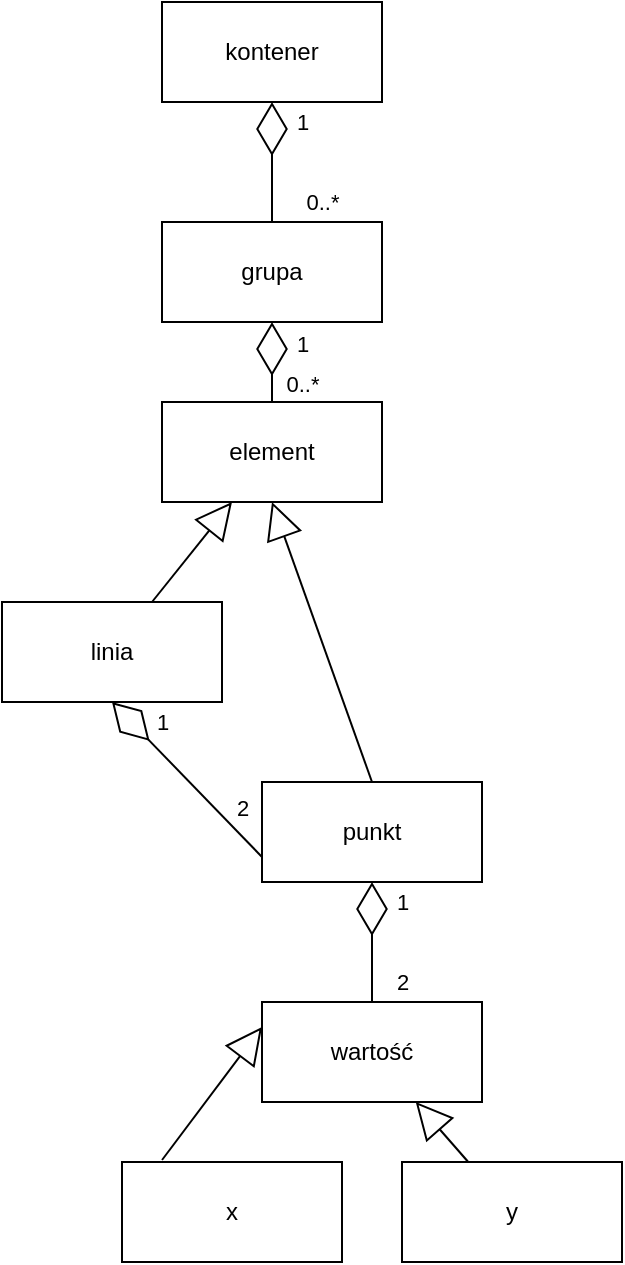 <mxfile version="23.1.6" type="device">
  <diagram name="Strona-1" id="rWX7R47ONU0Rq0yVM7z7">
    <mxGraphModel dx="491" dy="513" grid="1" gridSize="10" guides="1" tooltips="1" connect="1" arrows="1" fold="1" page="1" pageScale="1" pageWidth="827" pageHeight="1169" math="0" shadow="0">
      <root>
        <mxCell id="0" />
        <mxCell id="1" parent="0" />
        <mxCell id="V0lXo7mVcljR3V9YqyWt-1" value="kontener" style="html=1;whiteSpace=wrap;" vertex="1" parent="1">
          <mxGeometry x="320" y="120" width="110" height="50" as="geometry" />
        </mxCell>
        <mxCell id="V0lXo7mVcljR3V9YqyWt-2" value="grupa" style="html=1;whiteSpace=wrap;" vertex="1" parent="1">
          <mxGeometry x="320" y="230" width="110" height="50" as="geometry" />
        </mxCell>
        <mxCell id="V0lXo7mVcljR3V9YqyWt-4" value="element" style="html=1;whiteSpace=wrap;" vertex="1" parent="1">
          <mxGeometry x="320" y="320" width="110" height="50" as="geometry" />
        </mxCell>
        <mxCell id="V0lXo7mVcljR3V9YqyWt-5" value="linia" style="html=1;whiteSpace=wrap;" vertex="1" parent="1">
          <mxGeometry x="240" y="420" width="110" height="50" as="geometry" />
        </mxCell>
        <mxCell id="V0lXo7mVcljR3V9YqyWt-6" value="punkt" style="html=1;whiteSpace=wrap;" vertex="1" parent="1">
          <mxGeometry x="370" y="510" width="110" height="50" as="geometry" />
        </mxCell>
        <mxCell id="V0lXo7mVcljR3V9YqyWt-7" value="" style="endArrow=diamondThin;endFill=0;endSize=24;html=1;rounded=0;exitX=0.5;exitY=0;exitDx=0;exitDy=0;" edge="1" parent="1" source="V0lXo7mVcljR3V9YqyWt-2" target="V0lXo7mVcljR3V9YqyWt-1">
          <mxGeometry width="160" relative="1" as="geometry">
            <mxPoint x="280" y="380" as="sourcePoint" />
            <mxPoint x="440" y="380" as="targetPoint" />
          </mxGeometry>
        </mxCell>
        <mxCell id="V0lXo7mVcljR3V9YqyWt-13" value="0..*" style="edgeLabel;html=1;align=center;verticalAlign=middle;resizable=0;points=[];" vertex="1" connectable="0" parent="V0lXo7mVcljR3V9YqyWt-7">
          <mxGeometry x="0.267" y="-2" relative="1" as="geometry">
            <mxPoint x="23" y="28" as="offset" />
          </mxGeometry>
        </mxCell>
        <mxCell id="V0lXo7mVcljR3V9YqyWt-26" value="1" style="edgeLabel;html=1;align=center;verticalAlign=middle;resizable=0;points=[];" vertex="1" connectable="0" parent="V0lXo7mVcljR3V9YqyWt-7">
          <mxGeometry x="0.502" relative="1" as="geometry">
            <mxPoint x="15" y="-5" as="offset" />
          </mxGeometry>
        </mxCell>
        <mxCell id="V0lXo7mVcljR3V9YqyWt-8" value="" style="endArrow=diamondThin;endFill=0;endSize=24;html=1;rounded=0;entryX=0.5;entryY=1;entryDx=0;entryDy=0;" edge="1" parent="1" source="V0lXo7mVcljR3V9YqyWt-4" target="V0lXo7mVcljR3V9YqyWt-2">
          <mxGeometry width="160" relative="1" as="geometry">
            <mxPoint x="510" y="360" as="sourcePoint" />
            <mxPoint x="510" y="300" as="targetPoint" />
          </mxGeometry>
        </mxCell>
        <mxCell id="V0lXo7mVcljR3V9YqyWt-27" value="1" style="edgeLabel;html=1;align=center;verticalAlign=middle;resizable=0;points=[];" vertex="1" connectable="0" parent="V0lXo7mVcljR3V9YqyWt-8">
          <mxGeometry x="0.271" y="-1" relative="1" as="geometry">
            <mxPoint x="14" y="-4" as="offset" />
          </mxGeometry>
        </mxCell>
        <mxCell id="V0lXo7mVcljR3V9YqyWt-28" value="0..*" style="edgeLabel;html=1;align=center;verticalAlign=middle;resizable=0;points=[];" vertex="1" connectable="0" parent="V0lXo7mVcljR3V9YqyWt-8">
          <mxGeometry x="-0.074" y="-2" relative="1" as="geometry">
            <mxPoint x="13" y="9" as="offset" />
          </mxGeometry>
        </mxCell>
        <mxCell id="V0lXo7mVcljR3V9YqyWt-10" value="" style="endArrow=block;endSize=16;endFill=0;html=1;rounded=0;exitX=0.5;exitY=0;exitDx=0;exitDy=0;entryX=0.5;entryY=1;entryDx=0;entryDy=0;" edge="1" parent="1" source="V0lXo7mVcljR3V9YqyWt-6" target="V0lXo7mVcljR3V9YqyWt-4">
          <mxGeometry width="160" relative="1" as="geometry">
            <mxPoint x="410" y="492" as="sourcePoint" />
            <mxPoint x="480" y="398" as="targetPoint" />
          </mxGeometry>
        </mxCell>
        <mxCell id="V0lXo7mVcljR3V9YqyWt-12" value="" style="endArrow=block;endSize=16;endFill=0;html=1;rounded=0;" edge="1" parent="1" source="V0lXo7mVcljR3V9YqyWt-5" target="V0lXo7mVcljR3V9YqyWt-4">
          <mxGeometry width="160" relative="1" as="geometry">
            <mxPoint x="226" y="699" as="sourcePoint" />
            <mxPoint x="296" y="605" as="targetPoint" />
          </mxGeometry>
        </mxCell>
        <mxCell id="V0lXo7mVcljR3V9YqyWt-14" value="wartość" style="html=1;whiteSpace=wrap;" vertex="1" parent="1">
          <mxGeometry x="370" y="620" width="110" height="50" as="geometry" />
        </mxCell>
        <mxCell id="V0lXo7mVcljR3V9YqyWt-15" value="x" style="html=1;whiteSpace=wrap;" vertex="1" parent="1">
          <mxGeometry x="300" y="700" width="110" height="50" as="geometry" />
        </mxCell>
        <mxCell id="V0lXo7mVcljR3V9YqyWt-16" value="y" style="html=1;whiteSpace=wrap;" vertex="1" parent="1">
          <mxGeometry x="440" y="700" width="110" height="50" as="geometry" />
        </mxCell>
        <mxCell id="V0lXo7mVcljR3V9YqyWt-18" value="" style="endArrow=diamondThin;endFill=0;endSize=24;html=1;rounded=0;exitX=0.5;exitY=0;exitDx=0;exitDy=0;" edge="1" parent="1" source="V0lXo7mVcljR3V9YqyWt-14" target="V0lXo7mVcljR3V9YqyWt-6">
          <mxGeometry width="160" relative="1" as="geometry">
            <mxPoint x="345" y="610" as="sourcePoint" />
            <mxPoint x="505" y="610" as="targetPoint" />
          </mxGeometry>
        </mxCell>
        <mxCell id="V0lXo7mVcljR3V9YqyWt-22" value="2" style="edgeLabel;html=1;align=center;verticalAlign=middle;resizable=0;points=[];" vertex="1" connectable="0" parent="V0lXo7mVcljR3V9YqyWt-18">
          <mxGeometry x="0.33" y="-3" relative="1" as="geometry">
            <mxPoint x="12" y="30" as="offset" />
          </mxGeometry>
        </mxCell>
        <mxCell id="V0lXo7mVcljR3V9YqyWt-23" value="1" style="edgeLabel;html=1;align=center;verticalAlign=middle;resizable=0;points=[];" vertex="1" connectable="0" parent="V0lXo7mVcljR3V9YqyWt-18">
          <mxGeometry x="0.146" y="-4" relative="1" as="geometry">
            <mxPoint x="11" y="-16" as="offset" />
          </mxGeometry>
        </mxCell>
        <mxCell id="V0lXo7mVcljR3V9YqyWt-19" value="" style="endArrow=diamondThin;endFill=0;endSize=24;html=1;rounded=0;entryX=0.5;entryY=1;entryDx=0;entryDy=0;exitX=0;exitY=0.75;exitDx=0;exitDy=0;" edge="1" parent="1" source="V0lXo7mVcljR3V9YqyWt-6" target="V0lXo7mVcljR3V9YqyWt-5">
          <mxGeometry width="160" relative="1" as="geometry">
            <mxPoint x="300" y="548" as="sourcePoint" />
            <mxPoint x="308" y="490" as="targetPoint" />
          </mxGeometry>
        </mxCell>
        <mxCell id="V0lXo7mVcljR3V9YqyWt-24" value="1" style="edgeLabel;html=1;align=center;verticalAlign=middle;resizable=0;points=[];" vertex="1" connectable="0" parent="V0lXo7mVcljR3V9YqyWt-19">
          <mxGeometry x="0.457" y="1" relative="1" as="geometry">
            <mxPoint x="5" y="-12" as="offset" />
          </mxGeometry>
        </mxCell>
        <mxCell id="V0lXo7mVcljR3V9YqyWt-25" value="2" style="edgeLabel;html=1;align=center;verticalAlign=middle;resizable=0;points=[];" vertex="1" connectable="0" parent="V0lXo7mVcljR3V9YqyWt-19">
          <mxGeometry x="-0.356" relative="1" as="geometry">
            <mxPoint x="14" as="offset" />
          </mxGeometry>
        </mxCell>
        <mxCell id="V0lXo7mVcljR3V9YqyWt-20" value="" style="endArrow=block;endSize=16;endFill=0;html=1;rounded=0;" edge="1" parent="1" source="V0lXo7mVcljR3V9YqyWt-16" target="V0lXo7mVcljR3V9YqyWt-14">
          <mxGeometry width="160" relative="1" as="geometry">
            <mxPoint x="600" y="760" as="sourcePoint" />
            <mxPoint x="550" y="620" as="targetPoint" />
          </mxGeometry>
        </mxCell>
        <mxCell id="V0lXo7mVcljR3V9YqyWt-21" value="" style="endArrow=block;endSize=16;endFill=0;html=1;rounded=0;exitX=0.182;exitY=-0.02;exitDx=0;exitDy=0;entryX=0;entryY=0.25;entryDx=0;entryDy=0;exitPerimeter=0;" edge="1" parent="1" source="V0lXo7mVcljR3V9YqyWt-15" target="V0lXo7mVcljR3V9YqyWt-14">
          <mxGeometry width="160" relative="1" as="geometry">
            <mxPoint x="320" y="725" as="sourcePoint" />
            <mxPoint x="270" y="585" as="targetPoint" />
          </mxGeometry>
        </mxCell>
      </root>
    </mxGraphModel>
  </diagram>
</mxfile>
